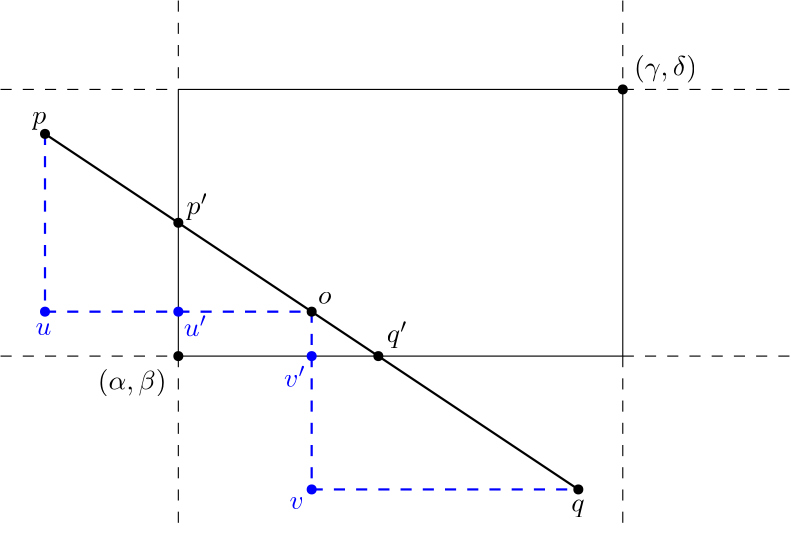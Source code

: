 <?xml version="1.0"?>
<!DOCTYPE ipe SYSTEM "ipe.dtd">
<ipe version="70005" creator="Ipe 7.1.4">
<info created="D:20140515115418" modified="D:20141127112200"/>
<ipestyle name="basic">
<symbol name="arrow/arc(spx)">
<path stroke="sym-stroke" fill="sym-stroke" pen="sym-pen">
0 0 m
-1 0.333 l
-1 -0.333 l
h
</path>
</symbol>
<symbol name="arrow/farc(spx)">
<path stroke="sym-stroke" fill="white" pen="sym-pen">
0 0 m
-1 0.333 l
-1 -0.333 l
h
</path>
</symbol>
<symbol name="mark/circle(sx)" transformations="translations">
<path fill="sym-stroke">
0.6 0 0 0.6 0 0 e
0.4 0 0 0.4 0 0 e
</path>
</symbol>
<symbol name="mark/disk(sx)" transformations="translations">
<path fill="sym-stroke">
0.6 0 0 0.6 0 0 e
</path>
</symbol>
<symbol name="mark/fdisk(sfx)" transformations="translations">
<group>
<path fill="sym-fill">
0.5 0 0 0.5 0 0 e
</path>
<path fill="sym-stroke" fillrule="eofill">
0.6 0 0 0.6 0 0 e
0.4 0 0 0.4 0 0 e
</path>
</group>
</symbol>
<symbol name="mark/box(sx)" transformations="translations">
<path fill="sym-stroke" fillrule="eofill">
-0.6 -0.6 m
0.6 -0.6 l
0.6 0.6 l
-0.6 0.6 l
h
-0.4 -0.4 m
0.4 -0.4 l
0.4 0.4 l
-0.4 0.4 l
h
</path>
</symbol>
<symbol name="mark/square(sx)" transformations="translations">
<path fill="sym-stroke">
-0.6 -0.6 m
0.6 -0.6 l
0.6 0.6 l
-0.6 0.6 l
h
</path>
</symbol>
<symbol name="mark/fsquare(sfx)" transformations="translations">
<group>
<path fill="sym-fill">
-0.5 -0.5 m
0.5 -0.5 l
0.5 0.5 l
-0.5 0.5 l
h
</path>
<path fill="sym-stroke" fillrule="eofill">
-0.6 -0.6 m
0.6 -0.6 l
0.6 0.6 l
-0.6 0.6 l
h
-0.4 -0.4 m
0.4 -0.4 l
0.4 0.4 l
-0.4 0.4 l
h
</path>
</group>
</symbol>
<symbol name="mark/cross(sx)" transformations="translations">
<group>
<path fill="sym-stroke">
-0.43 -0.57 m
0.57 0.43 l
0.43 0.57 l
-0.57 -0.43 l
h
</path>
<path fill="sym-stroke">
-0.43 0.57 m
0.57 -0.43 l
0.43 -0.57 l
-0.57 0.43 l
h
</path>
</group>
</symbol>
<symbol name="arrow/fnormal(spx)">
<path stroke="sym-stroke" fill="white" pen="sym-pen">
0 0 m
-1 0.333 l
-1 -0.333 l
h
</path>
</symbol>
<symbol name="arrow/pointed(spx)">
<path stroke="sym-stroke" fill="sym-stroke" pen="sym-pen">
0 0 m
-1 0.333 l
-0.8 0 l
-1 -0.333 l
h
</path>
</symbol>
<symbol name="arrow/fpointed(spx)">
<path stroke="sym-stroke" fill="white" pen="sym-pen">
0 0 m
-1 0.333 l
-0.8 0 l
-1 -0.333 l
h
</path>
</symbol>
<symbol name="arrow/linear(spx)">
<path stroke="sym-stroke" pen="sym-pen">
-1 0.333 m
0 0 l
-1 -0.333 l
</path>
</symbol>
<symbol name="arrow/fdouble(spx)">
<path stroke="sym-stroke" fill="white" pen="sym-pen">
0 0 m
-1 0.333 l
-1 -0.333 l
h
-1 0 m
-2 0.333 l
-2 -0.333 l
h
</path>
</symbol>
<symbol name="arrow/double(spx)">
<path stroke="sym-stroke" fill="sym-stroke" pen="sym-pen">
0 0 m
-1 0.333 l
-1 -0.333 l
h
-1 0 m
-2 0.333 l
-2 -0.333 l
h
</path>
</symbol>
<pen name="heavier" value="0.8"/>
<pen name="fat" value="1.2"/>
<pen name="ultrafat" value="2"/>
<symbolsize name="large" value="5"/>
<symbolsize name="small" value="2"/>
<symbolsize name="tiny" value="1.1"/>
<arrowsize name="large" value="10"/>
<arrowsize name="small" value="5"/>
<arrowsize name="tiny" value="3"/>
<color name="red" value="1 0 0"/>
<color name="green" value="0 1 0"/>
<color name="blue" value="0 0 1"/>
<color name="yellow" value="1 1 0"/>
<color name="orange" value="1 0.647 0"/>
<color name="gold" value="1 0.843 0"/>
<color name="purple" value="0.627 0.125 0.941"/>
<color name="gray" value="0.745"/>
<color name="brown" value="0.647 0.165 0.165"/>
<color name="navy" value="0 0 0.502"/>
<color name="pink" value="1 0.753 0.796"/>
<color name="seagreen" value="0.18 0.545 0.341"/>
<color name="turquoise" value="0.251 0.878 0.816"/>
<color name="violet" value="0.933 0.51 0.933"/>
<color name="darkblue" value="0 0 0.545"/>
<color name="darkcyan" value="0 0.545 0.545"/>
<color name="darkgray" value="0.663"/>
<color name="darkgreen" value="0 0.392 0"/>
<color name="darkmagenta" value="0.545 0 0.545"/>
<color name="darkorange" value="1 0.549 0"/>
<color name="darkred" value="0.545 0 0"/>
<color name="lightblue" value="0.678 0.847 0.902"/>
<color name="lightcyan" value="0.878 1 1"/>
<color name="lightgray" value="0.827"/>
<color name="lightgreen" value="0.565 0.933 0.565"/>
<color name="lightyellow" value="1 1 0.878"/>
<dashstyle name="dashed" value="[4] 0"/>
<dashstyle name="dotted" value="[1 3] 0"/>
<dashstyle name="dash dotted" value="[4 2 1 2] 0"/>
<dashstyle name="dash dot dotted" value="[4 2 1 2 1 2] 0"/>
<textsize name="large" value="\large"/>
<textsize name="small" value="\small"/>
<textsize name="tiny" value="\tiny"/>
<textsize name="Large" value="\Large"/>
<textsize name="LARGE" value="\LARGE"/>
<textsize name="huge" value="\huge"/>
<textsize name="Huge" value="\Huge"/>
<textsize name="footnote" value="\footnotesize"/>
<textstyle name="center" begin="\begin{center}" end="\end{center}"/>
<textstyle name="itemize" begin="\begin{itemize}" end="\end{itemize}"/>
<textstyle name="item" begin="\begin{itemize}\item{}" end="\end{itemize}"/>
<gridsize name="4 pts" value="4"/>
<gridsize name="8 pts (~3 mm)" value="8"/>
<gridsize name="16 pts (~6 mm)" value="16"/>
<gridsize name="32 pts (~12 mm)" value="32"/>
<gridsize name="10 pts (~3.5 mm)" value="10"/>
<gridsize name="20 pts (~7 mm)" value="20"/>
<gridsize name="14 pts (~5 mm)" value="14"/>
<gridsize name="28 pts (~10 mm)" value="28"/>
<gridsize name="56 pts (~20 mm)" value="56"/>
<anglesize name="90 deg" value="90"/>
<anglesize name="60 deg" value="60"/>
<anglesize name="45 deg" value="45"/>
<anglesize name="30 deg" value="30"/>
<anglesize name="22.5 deg" value="22.5"/>
<tiling name="falling" angle="-60" step="4" width="1"/>
<tiling name="rising" angle="30" step="4" width="1"/>
</ipestyle>
<page>
<layer name="alpha"/>
<view layers="alpha" active="alpha"/>
<path layer="alpha" stroke="black" dash="dashed">
64 704 m
128 704 l
</path>
<path stroke="black" dash="dashed">
288 608 m
352 608 l
</path>
<path stroke="black" dash="dashed">
288 608 m
288 544 l
</path>
<path stroke="black" dash="dashed">
128 736 m
128 704 l
</path>
<path stroke="blue" dash="dashed" pen="heavier">
80 688 m
80 624 l
176 624 l
176 560 l
272 560 l
</path>
<use name="mark/disk(sx)" pos="128 608" size="normal" stroke="black"/>
<path matrix="0.625 0 0 0.6 48 243.2" stroke="black">
128 768 m
128 608 l
384 608 l
384 768 l
h
</path>
<use matrix="1 0 0 1 -96 -64" name="mark/disk(sx)" pos="384 768" size="normal" stroke="black"/>
<text matrix="1 0 0 1 -13 4" transformations="translations" pos="112 592" stroke="black" type="label" width="24.747" height="7.473" depth="2.49" valign="baseline">$(\alpha, \beta)$</text>
<text matrix="1 0 0 1 -108 -75" transformations="translations" pos="400 784" stroke="black" type="label" width="22.693" height="7.473" depth="2.49" valign="baseline">$(\gamma, \delta)$</text>
<path stroke="black" pen="heavier">
80 688 m
272 560 l
</path>
<use name="mark/disk(sx)" pos="80 688" size="normal" stroke="black"/>
<use matrix="1 0 0 1 -64 -64" name="mark/disk(sx)" pos="336 624" size="normal" stroke="black"/>
<use matrix="1 0 0 1 -32 -32" name="mark/disk(sx)" pos="208 656" size="normal" stroke="black"/>
<use matrix="1 0 0 1 0 -32" name="mark/disk(sx)" pos="80 656" size="normal" stroke="blue"/>
<use matrix="1 0 0 1 0 -32" name="mark/disk(sx)" pos="128 656" size="normal" stroke="blue"/>
<use matrix="1 0 0 1 -112 -48" name="mark/disk(sx)" pos="288 656" size="normal" stroke="blue"/>
<use matrix="1 0 0 1 -160 -96" name="mark/disk(sx)" pos="336 656" size="normal" stroke="blue"/>
<use matrix="1 0 0 1 0 -20" name="mark/disk(sx)" pos="128 676" size="normal" stroke="black"/>
<use matrix="1 0 0 1 -88 -28" name="mark/disk(sx)" pos="288 636" size="normal" stroke="black"/>
<text matrix="1 0 0 1 20 -2" transformations="translations" pos="55.3794 693.686" stroke="black" type="label" width="5.012" height="4.297" depth="1.93" valign="baseline">$p$</text>
<text matrix="1 0 0 1 -80 -73" transformations="translations" pos="349.474 625.069" stroke="black" type="label" width="4.805" height="4.297" depth="1.93" valign="baseline">$q$</text>
<text matrix="1 0 0 1 -5 -24" transformations="translations" pos="135.959 683.061" stroke="black" type="label" width="7.808" height="7.497" depth="1.93" valign="baseline">$p&apos;$</text>
<text matrix="1 0 0 1 6 -30" transformations="translations" pos="70.5869 645.63" stroke="blue" type="label" width="5.703" height="4.289" depth="0" valign="baseline">$u$</text>
<text matrix="1 0 0 1 -6 -31" transformations="translations" pos="135.959 646.157" stroke="blue" type="label" width="8.498" height="7.49" depth="0" valign="baseline">$u&apos;$</text>
<text matrix="1 0 0 1 -32 -42" transformations="translations" pos="210.294 668.827" stroke="black" type="label" width="4.829" height="4.289" depth="0" valign="baseline">$o$</text>
<text matrix="1 0 0 1 -69 -11" transformations="translations" pos="272 624" stroke="black" type="label" width="7.6" height="7.497" depth="1.93" valign="baseline">$q&apos;$</text>
<text matrix="1 0 0 1 -106 -75" transformations="translations" pos="272 672" stroke="blue" type="label" width="7.982" height="7.49" depth="0" valign="baseline">$v&apos;$</text>
<text matrix="1 0 0 1 -184 -119" transformations="translations" pos="352 672" stroke="blue" type="label" width="5.187" height="4.289" depth="0" valign="baseline">$v$</text>
<path matrix="1 0 0 1 0 96" stroke="black" dash="dashed">
288 608 m
352 608 l
</path>
<path matrix="1 0 0 1 160 0" stroke="black" dash="dashed">
128 736 m
128 704 l
</path>
<path matrix="1 0 0 1 -160 0" stroke="black" dash="dashed">
288 608 m
288 544 l
</path>
<path matrix="1 0 0 1 0 -96" stroke="black" dash="dashed">
64 704 m
128 704 l
</path>
</page>
</ipe>
